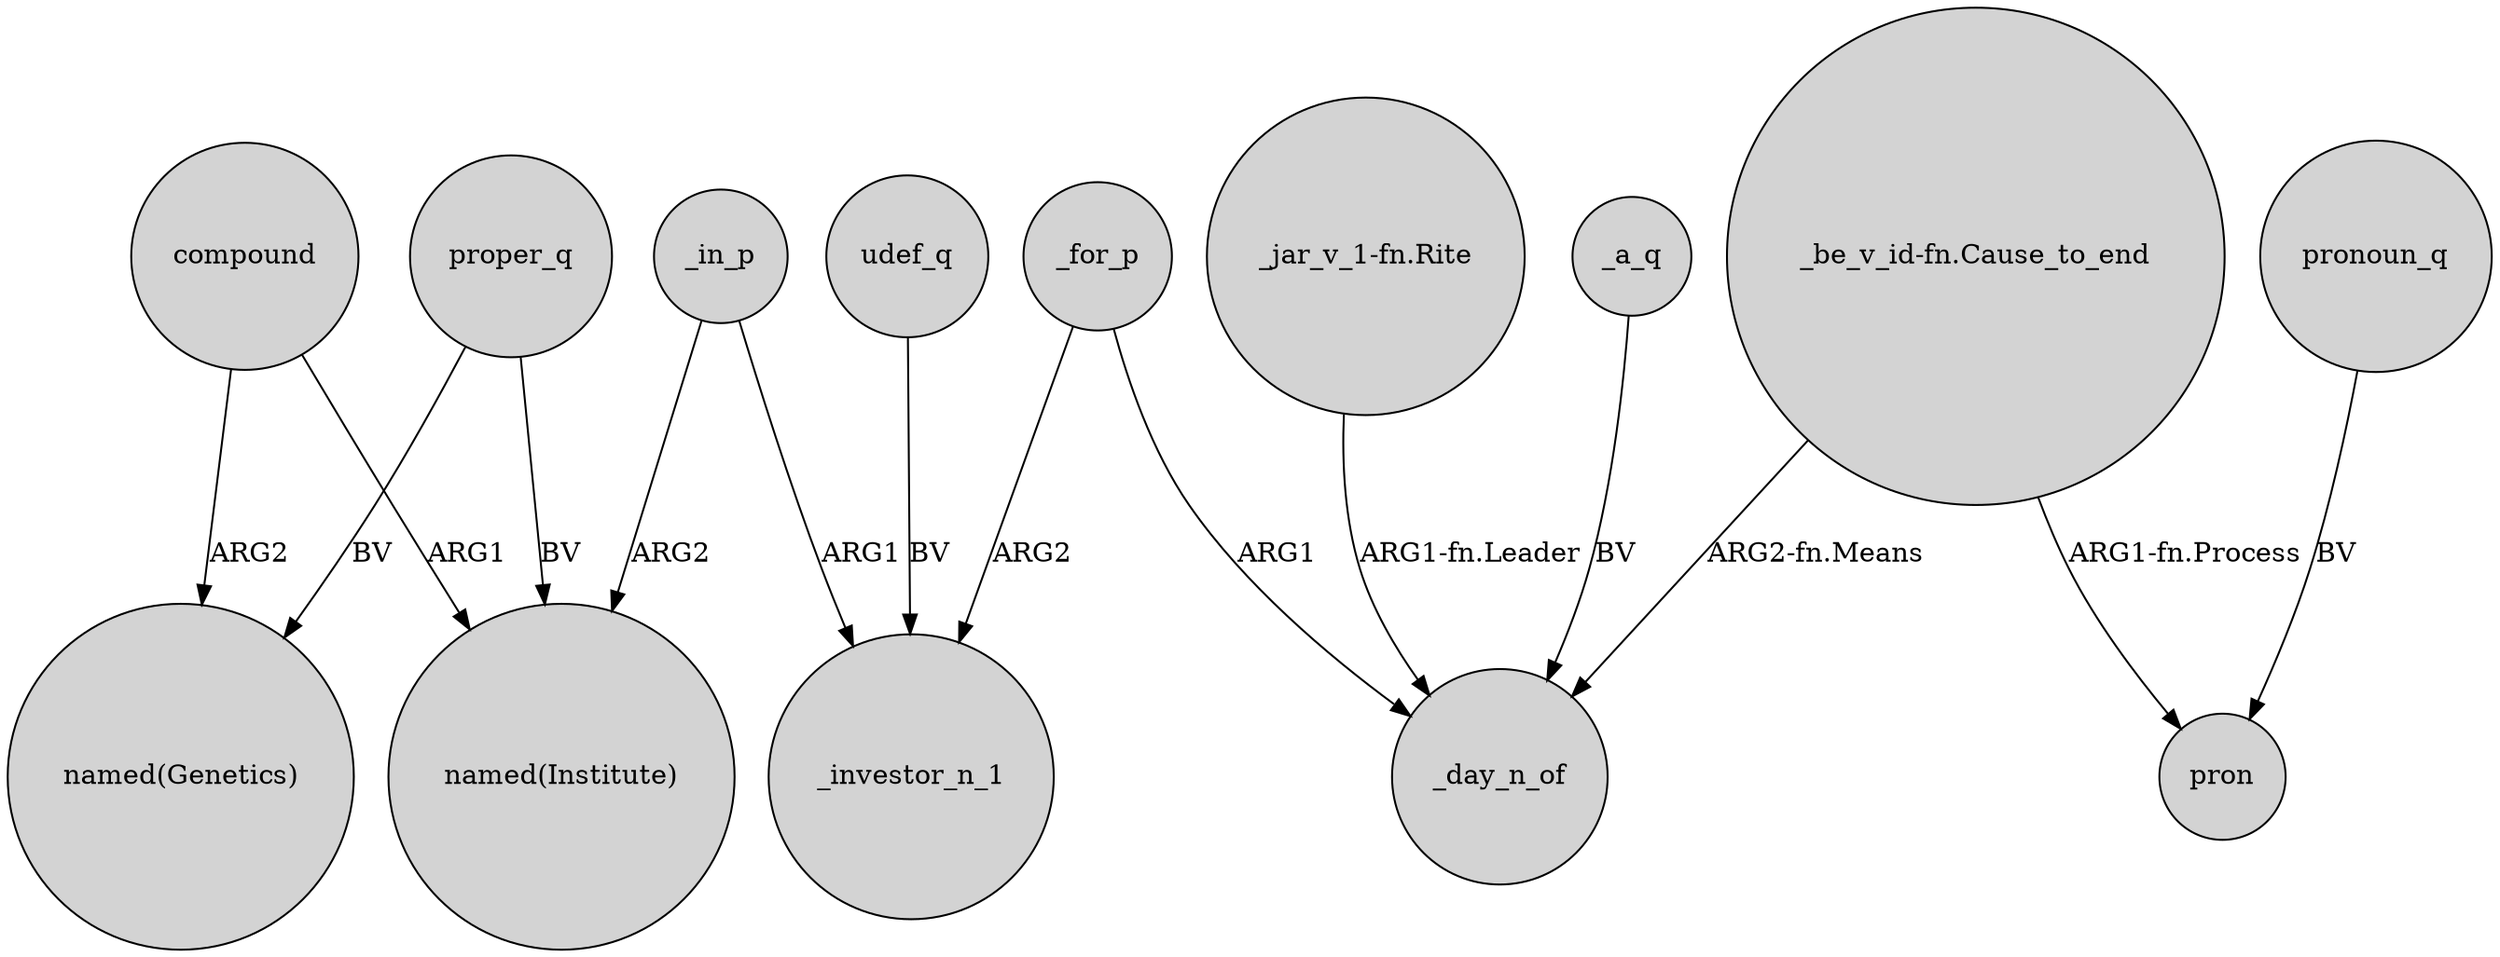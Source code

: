 digraph {
	node [shape=circle style=filled]
	proper_q -> "named(Institute)" [label=BV]
	_for_p -> _day_n_of [label=ARG1]
	_for_p -> _investor_n_1 [label=ARG2]
	_in_p -> "named(Institute)" [label=ARG2]
	_in_p -> _investor_n_1 [label=ARG1]
	udef_q -> _investor_n_1 [label=BV]
	compound -> "named(Genetics)" [label=ARG2]
	_a_q -> _day_n_of [label=BV]
	pronoun_q -> pron [label=BV]
	"_be_v_id-fn.Cause_to_end" -> pron [label="ARG1-fn.Process"]
	"_be_v_id-fn.Cause_to_end" -> _day_n_of [label="ARG2-fn.Means"]
	proper_q -> "named(Genetics)" [label=BV]
	"_jar_v_1-fn.Rite" -> _day_n_of [label="ARG1-fn.Leader"]
	compound -> "named(Institute)" [label=ARG1]
}
